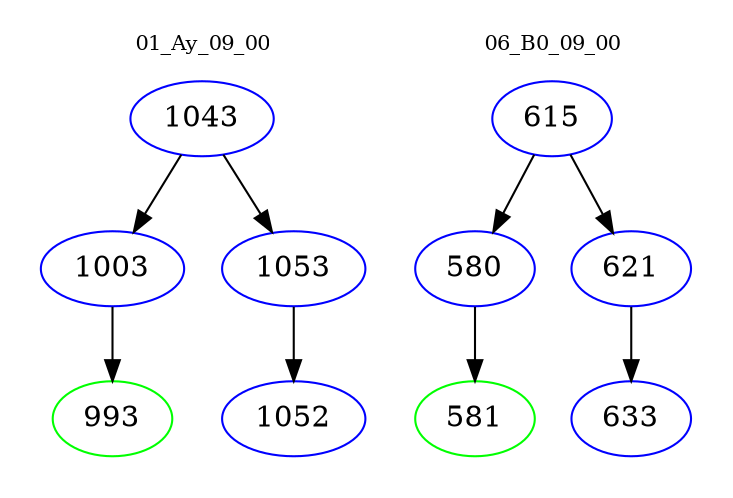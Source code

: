 digraph{
subgraph cluster_0 {
color = white
label = "01_Ay_09_00";
fontsize=10;
T0_1043 [label="1043", color="blue"]
T0_1043 -> T0_1003 [color="black"]
T0_1003 [label="1003", color="blue"]
T0_1003 -> T0_993 [color="black"]
T0_993 [label="993", color="green"]
T0_1043 -> T0_1053 [color="black"]
T0_1053 [label="1053", color="blue"]
T0_1053 -> T0_1052 [color="black"]
T0_1052 [label="1052", color="blue"]
}
subgraph cluster_1 {
color = white
label = "06_B0_09_00";
fontsize=10;
T1_615 [label="615", color="blue"]
T1_615 -> T1_580 [color="black"]
T1_580 [label="580", color="blue"]
T1_580 -> T1_581 [color="black"]
T1_581 [label="581", color="green"]
T1_615 -> T1_621 [color="black"]
T1_621 [label="621", color="blue"]
T1_621 -> T1_633 [color="black"]
T1_633 [label="633", color="blue"]
}
}
